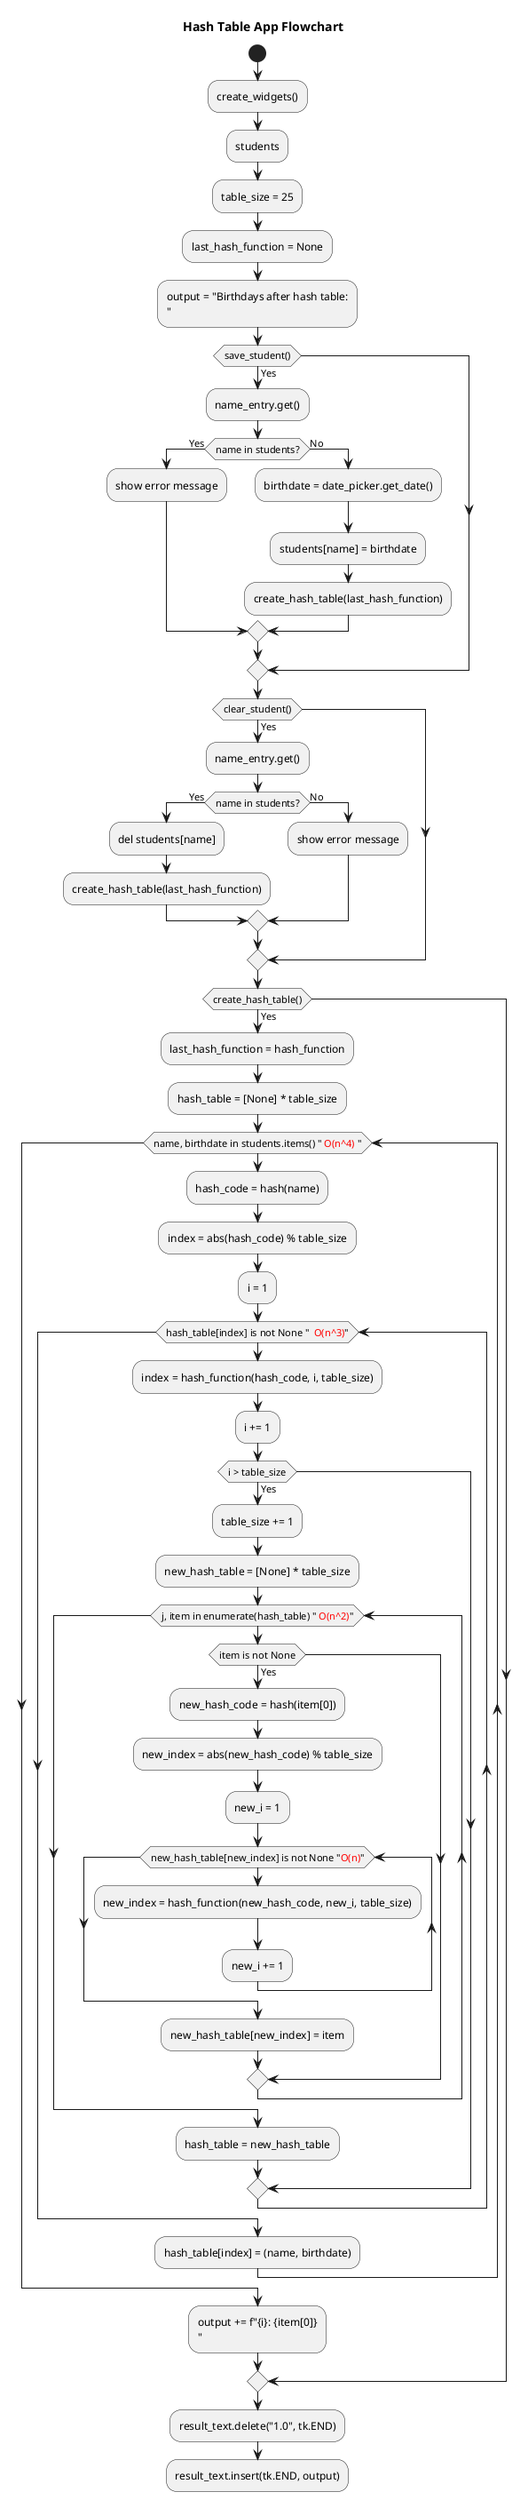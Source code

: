 @startuml
title Hash Table App Flowchart

start
:create_widgets();
:students;
:table_size = 25;
:last_hash_function = None;
:output = "Birthdays after hash table:\n";

if (save_student()) then (Yes)
    :name_entry.get();
    if (name in students?) then (Yes)
        :show error message;
    else (No)
        :birthdate = date_picker.get_date();
        :students[name] = birthdate;
        :create_hash_table(last_hash_function);
    endif
endif

if (clear_student()) then (Yes)
    :name_entry.get();
    if (name in students?) then (Yes)
        :del students[name];
        :create_hash_table(last_hash_function);
    else (No)
        :show error message;
    endif
endif

if (create_hash_table()) then (Yes)
    :last_hash_function = hash_function;
    :hash_table = [None] * table_size;
    while (name, birthdate in students.items() " <font color=red>O(n^4) </font>")
        :hash_code = hash(name);
        :index = abs(hash_code) % table_size;
        :i = 1;
        while (hash_table[index] is not None " <font color=red> O(n^3)</font>")
            :index = hash_function(hash_code, i, table_size);
            :i += 1;
            if (i > table_size) then (Yes)
                :table_size += 1;
                :new_hash_table = [None] * table_size;
                while (j, item in enumerate(hash_table) " <font color=red>O(n^2)</font>")
                    if (item is not None) then (Yes)
                        :new_hash_code = hash(item[0]);
                        :new_index = abs(new_hash_code) % table_size;
                        :new_i = 1;
                        while (new_hash_table[new_index] is not None "<font color=red>O(n)</font>")
                            :new_index = hash_function(new_hash_code, new_i, table_size);
                            :new_i += 1;
                        endwhile
                        :new_hash_table[new_index] = item;
                    endif
                endwhile
                :hash_table = new_hash_table;
            endif
        endwhile
        :hash_table[index] = (name, birthdate);
    endwhile
    :output += f"{i}: {item[0]}\n";
endif

:result_text.delete("1.0", tk.END);
:result_text.insert(tk.END, output);

@enduml
